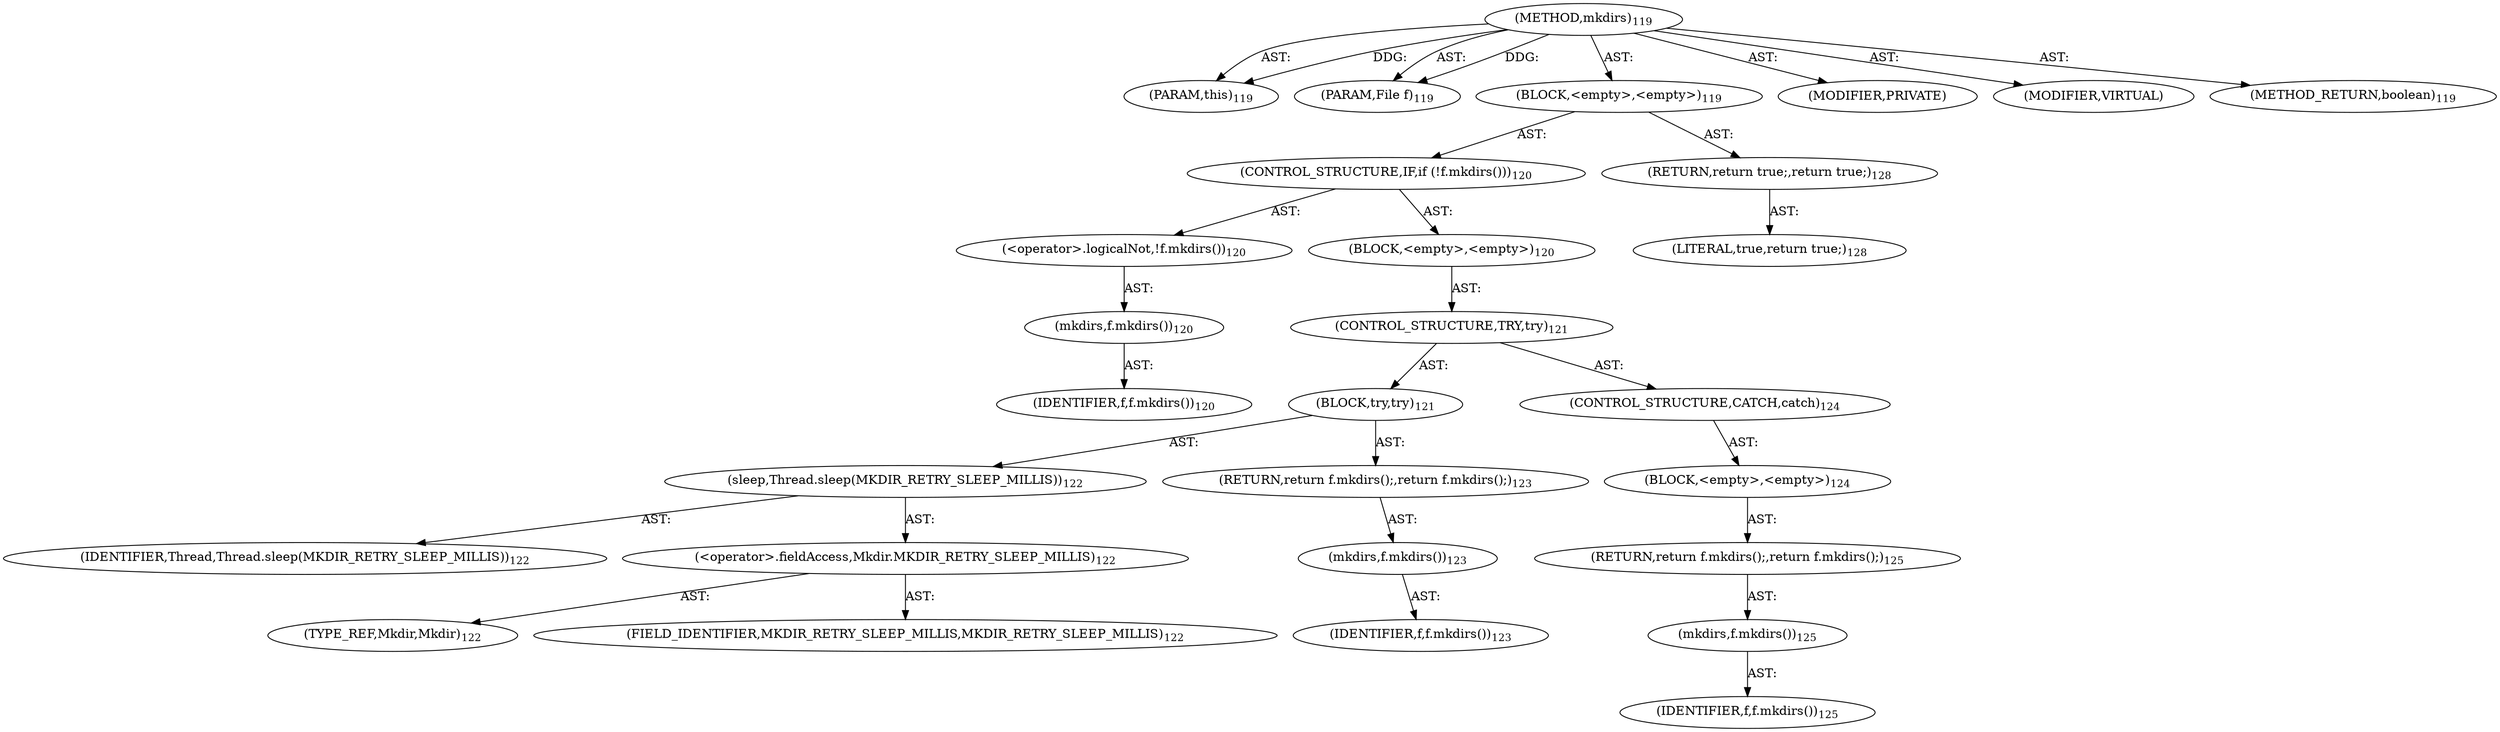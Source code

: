 digraph "mkdirs" {  
"111669149698" [label = <(METHOD,mkdirs)<SUB>119</SUB>> ]
"115964116995" [label = <(PARAM,this)<SUB>119</SUB>> ]
"115964116996" [label = <(PARAM,File f)<SUB>119</SUB>> ]
"25769803785" [label = <(BLOCK,&lt;empty&gt;,&lt;empty&gt;)<SUB>119</SUB>> ]
"47244640260" [label = <(CONTROL_STRUCTURE,IF,if (!f.mkdirs()))<SUB>120</SUB>> ]
"30064771112" [label = <(&lt;operator&gt;.logicalNot,!f.mkdirs())<SUB>120</SUB>> ]
"30064771113" [label = <(mkdirs,f.mkdirs())<SUB>120</SUB>> ]
"68719476762" [label = <(IDENTIFIER,f,f.mkdirs())<SUB>120</SUB>> ]
"25769803786" [label = <(BLOCK,&lt;empty&gt;,&lt;empty&gt;)<SUB>120</SUB>> ]
"47244640261" [label = <(CONTROL_STRUCTURE,TRY,try)<SUB>121</SUB>> ]
"25769803787" [label = <(BLOCK,try,try)<SUB>121</SUB>> ]
"30064771114" [label = <(sleep,Thread.sleep(MKDIR_RETRY_SLEEP_MILLIS))<SUB>122</SUB>> ]
"68719476763" [label = <(IDENTIFIER,Thread,Thread.sleep(MKDIR_RETRY_SLEEP_MILLIS))<SUB>122</SUB>> ]
"30064771115" [label = <(&lt;operator&gt;.fieldAccess,Mkdir.MKDIR_RETRY_SLEEP_MILLIS)<SUB>122</SUB>> ]
"180388626432" [label = <(TYPE_REF,Mkdir,Mkdir)<SUB>122</SUB>> ]
"55834574856" [label = <(FIELD_IDENTIFIER,MKDIR_RETRY_SLEEP_MILLIS,MKDIR_RETRY_SLEEP_MILLIS)<SUB>122</SUB>> ]
"146028888064" [label = <(RETURN,return f.mkdirs();,return f.mkdirs();)<SUB>123</SUB>> ]
"30064771116" [label = <(mkdirs,f.mkdirs())<SUB>123</SUB>> ]
"68719476764" [label = <(IDENTIFIER,f,f.mkdirs())<SUB>123</SUB>> ]
"47244640262" [label = <(CONTROL_STRUCTURE,CATCH,catch)<SUB>124</SUB>> ]
"25769803788" [label = <(BLOCK,&lt;empty&gt;,&lt;empty&gt;)<SUB>124</SUB>> ]
"146028888065" [label = <(RETURN,return f.mkdirs();,return f.mkdirs();)<SUB>125</SUB>> ]
"30064771117" [label = <(mkdirs,f.mkdirs())<SUB>125</SUB>> ]
"68719476765" [label = <(IDENTIFIER,f,f.mkdirs())<SUB>125</SUB>> ]
"146028888066" [label = <(RETURN,return true;,return true;)<SUB>128</SUB>> ]
"90194313223" [label = <(LITERAL,true,return true;)<SUB>128</SUB>> ]
"133143986183" [label = <(MODIFIER,PRIVATE)> ]
"133143986184" [label = <(MODIFIER,VIRTUAL)> ]
"128849018882" [label = <(METHOD_RETURN,boolean)<SUB>119</SUB>> ]
  "111669149698" -> "115964116995"  [ label = "AST: "] 
  "111669149698" -> "115964116996"  [ label = "AST: "] 
  "111669149698" -> "25769803785"  [ label = "AST: "] 
  "111669149698" -> "133143986183"  [ label = "AST: "] 
  "111669149698" -> "133143986184"  [ label = "AST: "] 
  "111669149698" -> "128849018882"  [ label = "AST: "] 
  "25769803785" -> "47244640260"  [ label = "AST: "] 
  "25769803785" -> "146028888066"  [ label = "AST: "] 
  "47244640260" -> "30064771112"  [ label = "AST: "] 
  "47244640260" -> "25769803786"  [ label = "AST: "] 
  "30064771112" -> "30064771113"  [ label = "AST: "] 
  "30064771113" -> "68719476762"  [ label = "AST: "] 
  "25769803786" -> "47244640261"  [ label = "AST: "] 
  "47244640261" -> "25769803787"  [ label = "AST: "] 
  "47244640261" -> "47244640262"  [ label = "AST: "] 
  "25769803787" -> "30064771114"  [ label = "AST: "] 
  "25769803787" -> "146028888064"  [ label = "AST: "] 
  "30064771114" -> "68719476763"  [ label = "AST: "] 
  "30064771114" -> "30064771115"  [ label = "AST: "] 
  "30064771115" -> "180388626432"  [ label = "AST: "] 
  "30064771115" -> "55834574856"  [ label = "AST: "] 
  "146028888064" -> "30064771116"  [ label = "AST: "] 
  "30064771116" -> "68719476764"  [ label = "AST: "] 
  "47244640262" -> "25769803788"  [ label = "AST: "] 
  "25769803788" -> "146028888065"  [ label = "AST: "] 
  "146028888065" -> "30064771117"  [ label = "AST: "] 
  "30064771117" -> "68719476765"  [ label = "AST: "] 
  "146028888066" -> "90194313223"  [ label = "AST: "] 
  "111669149698" -> "115964116995"  [ label = "DDG: "] 
  "111669149698" -> "115964116996"  [ label = "DDG: "] 
}
